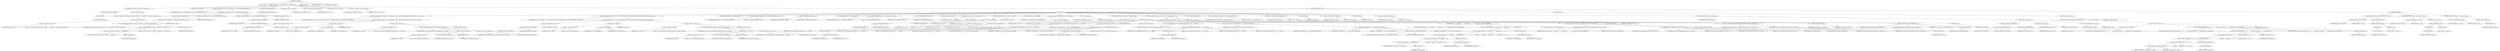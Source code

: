 digraph "processFile" {  
"882" [label = <(METHOD,processFile)<SUB>394</SUB>> ]
"67" [label = <(PARAM,this)<SUB>394</SUB>> ]
"883" [label = <(PARAM,File src)<SUB>394</SUB>> ]
"884" [label = <(BLOCK,&lt;empty&gt;,&lt;empty&gt;)<SUB>394</SUB>> ]
"885" [label = <(CONTROL_STRUCTURE,if (!src.exists()),if (!src.exists()))<SUB>395</SUB>> ]
"886" [label = <(&lt;operator&gt;.logicalNot,!src.exists())<SUB>395</SUB>> ]
"887" [label = <(exists,src.exists())<SUB>395</SUB>> ]
"888" [label = <(IDENTIFIER,src,src.exists())<SUB>395</SUB>> ]
"889" [label = <(BLOCK,&lt;empty&gt;,&lt;empty&gt;)<SUB>395</SUB>> ]
"890" [label = <(&lt;operator&gt;.throw,throw new BuildException(&quot;Replace: source file &quot; + src.getPath() + &quot; doesn't exist&quot;, getLocation());)<SUB>396</SUB>> ]
"891" [label = <(BLOCK,&lt;empty&gt;,&lt;empty&gt;)<SUB>396</SUB>> ]
"892" [label = <(&lt;operator&gt;.assignment,&lt;empty&gt;)> ]
"893" [label = <(IDENTIFIER,$obj18,&lt;empty&gt;)> ]
"894" [label = <(&lt;operator&gt;.alloc,new BuildException(&quot;Replace: source file &quot; + src.getPath() + &quot; doesn't exist&quot;, getLocation()))<SUB>396</SUB>> ]
"895" [label = <(&lt;init&gt;,new BuildException(&quot;Replace: source file &quot; + src.getPath() + &quot; doesn't exist&quot;, getLocation()))<SUB>396</SUB>> ]
"896" [label = <(IDENTIFIER,$obj18,new BuildException(&quot;Replace: source file &quot; + src.getPath() + &quot; doesn't exist&quot;, getLocation()))> ]
"897" [label = <(&lt;operator&gt;.addition,&quot;Replace: source file &quot; + src.getPath() + &quot; doesn't exist&quot;)<SUB>396</SUB>> ]
"898" [label = <(&lt;operator&gt;.addition,&quot;Replace: source file &quot; + src.getPath())<SUB>396</SUB>> ]
"899" [label = <(LITERAL,&quot;Replace: source file &quot;,&quot;Replace: source file &quot; + src.getPath())<SUB>396</SUB>> ]
"900" [label = <(getPath,src.getPath())<SUB>396</SUB>> ]
"901" [label = <(IDENTIFIER,src,src.getPath())<SUB>396</SUB>> ]
"902" [label = <(LITERAL,&quot; doesn't exist&quot;,&quot;Replace: source file &quot; + src.getPath() + &quot; doesn't exist&quot;)<SUB>397</SUB>> ]
"903" [label = <(getLocation,getLocation())<SUB>397</SUB>> ]
"66" [label = <(IDENTIFIER,this,getLocation())<SUB>397</SUB>> ]
"904" [label = <(IDENTIFIER,$obj18,&lt;empty&gt;)> ]
"905" [label = <(LOCAL,File temp: java.io.File)> ]
"906" [label = <(&lt;operator&gt;.assignment,File temp = createTempFile(&quot;rep&quot;, &quot;.tmp&quot;, fileUtils.getParentFile(src)))<SUB>400</SUB>> ]
"907" [label = <(IDENTIFIER,temp,File temp = createTempFile(&quot;rep&quot;, &quot;.tmp&quot;, fileUtils.getParentFile(src)))<SUB>400</SUB>> ]
"908" [label = <(createTempFile,createTempFile(&quot;rep&quot;, &quot;.tmp&quot;, fileUtils.getParentFile(src)))<SUB>400</SUB>> ]
"909" [label = <(&lt;operator&gt;.fieldAccess,this.fileUtils)<SUB>400</SUB>> ]
"910" [label = <(IDENTIFIER,this,createTempFile(&quot;rep&quot;, &quot;.tmp&quot;, fileUtils.getParentFile(src)))<SUB>400</SUB>> ]
"911" [label = <(FIELD_IDENTIFIER,fileUtils,fileUtils)<SUB>400</SUB>> ]
"912" [label = <(LITERAL,&quot;rep&quot;,createTempFile(&quot;rep&quot;, &quot;.tmp&quot;, fileUtils.getParentFile(src)))<SUB>400</SUB>> ]
"913" [label = <(LITERAL,&quot;.tmp&quot;,createTempFile(&quot;rep&quot;, &quot;.tmp&quot;, fileUtils.getParentFile(src)))<SUB>400</SUB>> ]
"914" [label = <(getParentFile,getParentFile(src))<SUB>401</SUB>> ]
"915" [label = <(&lt;operator&gt;.fieldAccess,this.fileUtils)<SUB>401</SUB>> ]
"916" [label = <(IDENTIFIER,this,getParentFile(src))<SUB>401</SUB>> ]
"917" [label = <(FIELD_IDENTIFIER,fileUtils,fileUtils)<SUB>401</SUB>> ]
"918" [label = <(IDENTIFIER,src,getParentFile(src))<SUB>401</SUB>> ]
"919" [label = <(deleteOnExit,temp.deleteOnExit())<SUB>402</SUB>> ]
"920" [label = <(IDENTIFIER,temp,temp.deleteOnExit())<SUB>402</SUB>> ]
"921" [label = <(LOCAL,Reader reader: java.io.Reader)> ]
"922" [label = <(&lt;operator&gt;.assignment,Reader reader = null)<SUB>404</SUB>> ]
"923" [label = <(IDENTIFIER,reader,Reader reader = null)<SUB>404</SUB>> ]
"924" [label = <(LITERAL,null,Reader reader = null)<SUB>404</SUB>> ]
"925" [label = <(LOCAL,Writer writer: java.io.Writer)> ]
"926" [label = <(&lt;operator&gt;.assignment,Writer writer = null)<SUB>405</SUB>> ]
"927" [label = <(IDENTIFIER,writer,Writer writer = null)<SUB>405</SUB>> ]
"928" [label = <(LITERAL,null,Writer writer = null)<SUB>405</SUB>> ]
"929" [label = <(CONTROL_STRUCTURE,try,try)<SUB>406</SUB>> ]
"930" [label = <(BLOCK,try,try)<SUB>406</SUB>> ]
"931" [label = <(&lt;operator&gt;.assignment,reader = encoding == null ? new FileReader(src) : new InputStreamReader(new FileInputStream(src), encoding))<SUB>407</SUB>> ]
"932" [label = <(IDENTIFIER,reader,reader = encoding == null ? new FileReader(src) : new InputStreamReader(new FileInputStream(src), encoding))<SUB>407</SUB>> ]
"933" [label = <(&lt;operator&gt;.conditional,encoding == null ? new FileReader(src) : new InputStreamReader(new FileInputStream(src), encoding))<SUB>407</SUB>> ]
"934" [label = <(&lt;operator&gt;.equals,encoding == null)<SUB>407</SUB>> ]
"935" [label = <(&lt;operator&gt;.fieldAccess,this.encoding)<SUB>407</SUB>> ]
"936" [label = <(IDENTIFIER,this,encoding == null)<SUB>407</SUB>> ]
"937" [label = <(FIELD_IDENTIFIER,encoding,encoding)<SUB>407</SUB>> ]
"938" [label = <(LITERAL,null,encoding == null)<SUB>407</SUB>> ]
"939" [label = <(BLOCK,&lt;empty&gt;,&lt;empty&gt;)<SUB>407</SUB>> ]
"940" [label = <(&lt;operator&gt;.assignment,&lt;empty&gt;)> ]
"941" [label = <(IDENTIFIER,$obj19,&lt;empty&gt;)> ]
"942" [label = <(&lt;operator&gt;.alloc,new FileReader(src))<SUB>407</SUB>> ]
"943" [label = <(&lt;init&gt;,new FileReader(src))<SUB>407</SUB>> ]
"944" [label = <(IDENTIFIER,$obj19,new FileReader(src))> ]
"945" [label = <(IDENTIFIER,src,new FileReader(src))<SUB>407</SUB>> ]
"946" [label = <(IDENTIFIER,$obj19,&lt;empty&gt;)> ]
"947" [label = <(BLOCK,&lt;empty&gt;,&lt;empty&gt;)<SUB>408</SUB>> ]
"948" [label = <(&lt;operator&gt;.assignment,&lt;empty&gt;)> ]
"949" [label = <(IDENTIFIER,$obj21,&lt;empty&gt;)> ]
"950" [label = <(&lt;operator&gt;.alloc,new InputStreamReader(new FileInputStream(src), encoding))<SUB>408</SUB>> ]
"951" [label = <(&lt;init&gt;,new InputStreamReader(new FileInputStream(src), encoding))<SUB>408</SUB>> ]
"952" [label = <(IDENTIFIER,$obj21,new InputStreamReader(new FileInputStream(src), encoding))> ]
"953" [label = <(BLOCK,&lt;empty&gt;,&lt;empty&gt;)<SUB>408</SUB>> ]
"954" [label = <(&lt;operator&gt;.assignment,&lt;empty&gt;)> ]
"955" [label = <(IDENTIFIER,$obj20,&lt;empty&gt;)> ]
"956" [label = <(&lt;operator&gt;.alloc,new FileInputStream(src))<SUB>408</SUB>> ]
"957" [label = <(&lt;init&gt;,new FileInputStream(src))<SUB>408</SUB>> ]
"958" [label = <(IDENTIFIER,$obj20,new FileInputStream(src))> ]
"959" [label = <(IDENTIFIER,src,new FileInputStream(src))<SUB>408</SUB>> ]
"960" [label = <(IDENTIFIER,$obj20,&lt;empty&gt;)> ]
"961" [label = <(&lt;operator&gt;.fieldAccess,this.encoding)<SUB>408</SUB>> ]
"962" [label = <(IDENTIFIER,this,new InputStreamReader(new FileInputStream(src), encoding))<SUB>408</SUB>> ]
"963" [label = <(FIELD_IDENTIFIER,encoding,encoding)<SUB>408</SUB>> ]
"964" [label = <(IDENTIFIER,$obj21,&lt;empty&gt;)> ]
"965" [label = <(&lt;operator&gt;.assignment,writer = encoding == null ? new FileWriter(temp) : new OutputStreamWriter(new FileOutputStream(temp), encoding))<SUB>409</SUB>> ]
"966" [label = <(IDENTIFIER,writer,writer = encoding == null ? new FileWriter(temp) : new OutputStreamWriter(new FileOutputStream(temp), encoding))<SUB>409</SUB>> ]
"967" [label = <(&lt;operator&gt;.conditional,encoding == null ? new FileWriter(temp) : new OutputStreamWriter(new FileOutputStream(temp), encoding))<SUB>409</SUB>> ]
"968" [label = <(&lt;operator&gt;.equals,encoding == null)<SUB>409</SUB>> ]
"969" [label = <(&lt;operator&gt;.fieldAccess,this.encoding)<SUB>409</SUB>> ]
"970" [label = <(IDENTIFIER,this,encoding == null)<SUB>409</SUB>> ]
"971" [label = <(FIELD_IDENTIFIER,encoding,encoding)<SUB>409</SUB>> ]
"972" [label = <(LITERAL,null,encoding == null)<SUB>409</SUB>> ]
"973" [label = <(BLOCK,&lt;empty&gt;,&lt;empty&gt;)<SUB>409</SUB>> ]
"974" [label = <(&lt;operator&gt;.assignment,&lt;empty&gt;)> ]
"975" [label = <(IDENTIFIER,$obj22,&lt;empty&gt;)> ]
"976" [label = <(&lt;operator&gt;.alloc,new FileWriter(temp))<SUB>409</SUB>> ]
"977" [label = <(&lt;init&gt;,new FileWriter(temp))<SUB>409</SUB>> ]
"978" [label = <(IDENTIFIER,$obj22,new FileWriter(temp))> ]
"979" [label = <(IDENTIFIER,temp,new FileWriter(temp))<SUB>409</SUB>> ]
"980" [label = <(IDENTIFIER,$obj22,&lt;empty&gt;)> ]
"981" [label = <(BLOCK,&lt;empty&gt;,&lt;empty&gt;)<SUB>410</SUB>> ]
"982" [label = <(&lt;operator&gt;.assignment,&lt;empty&gt;)> ]
"983" [label = <(IDENTIFIER,$obj24,&lt;empty&gt;)> ]
"984" [label = <(&lt;operator&gt;.alloc,new OutputStreamWriter(new FileOutputStream(temp), encoding))<SUB>410</SUB>> ]
"985" [label = <(&lt;init&gt;,new OutputStreamWriter(new FileOutputStream(temp), encoding))<SUB>410</SUB>> ]
"986" [label = <(IDENTIFIER,$obj24,new OutputStreamWriter(new FileOutputStream(temp), encoding))> ]
"987" [label = <(BLOCK,&lt;empty&gt;,&lt;empty&gt;)<SUB>410</SUB>> ]
"988" [label = <(&lt;operator&gt;.assignment,&lt;empty&gt;)> ]
"989" [label = <(IDENTIFIER,$obj23,&lt;empty&gt;)> ]
"990" [label = <(&lt;operator&gt;.alloc,new FileOutputStream(temp))<SUB>410</SUB>> ]
"991" [label = <(&lt;init&gt;,new FileOutputStream(temp))<SUB>410</SUB>> ]
"992" [label = <(IDENTIFIER,$obj23,new FileOutputStream(temp))> ]
"993" [label = <(IDENTIFIER,temp,new FileOutputStream(temp))<SUB>410</SUB>> ]
"994" [label = <(IDENTIFIER,$obj23,&lt;empty&gt;)> ]
"995" [label = <(&lt;operator&gt;.fieldAccess,this.encoding)<SUB>410</SUB>> ]
"996" [label = <(IDENTIFIER,this,new OutputStreamWriter(new FileOutputStream(temp), encoding))<SUB>410</SUB>> ]
"997" [label = <(FIELD_IDENTIFIER,encoding,encoding)<SUB>410</SUB>> ]
"998" [label = <(IDENTIFIER,$obj24,&lt;empty&gt;)> ]
"69" [label = <(LOCAL,BufferedReader br: java.io.BufferedReader)> ]
"999" [label = <(&lt;operator&gt;.assignment,BufferedReader br = new BufferedReader(reader))<SUB>412</SUB>> ]
"1000" [label = <(IDENTIFIER,br,BufferedReader br = new BufferedReader(reader))<SUB>412</SUB>> ]
"1001" [label = <(&lt;operator&gt;.alloc,new BufferedReader(reader))<SUB>412</SUB>> ]
"1002" [label = <(&lt;init&gt;,new BufferedReader(reader))<SUB>412</SUB>> ]
"68" [label = <(IDENTIFIER,br,new BufferedReader(reader))<SUB>412</SUB>> ]
"1003" [label = <(IDENTIFIER,reader,new BufferedReader(reader))<SUB>412</SUB>> ]
"71" [label = <(LOCAL,BufferedWriter bw: java.io.BufferedWriter)> ]
"1004" [label = <(&lt;operator&gt;.assignment,BufferedWriter bw = new BufferedWriter(writer))<SUB>413</SUB>> ]
"1005" [label = <(IDENTIFIER,bw,BufferedWriter bw = new BufferedWriter(writer))<SUB>413</SUB>> ]
"1006" [label = <(&lt;operator&gt;.alloc,new BufferedWriter(writer))<SUB>413</SUB>> ]
"1007" [label = <(&lt;init&gt;,new BufferedWriter(writer))<SUB>413</SUB>> ]
"70" [label = <(IDENTIFIER,bw,new BufferedWriter(writer))<SUB>413</SUB>> ]
"1008" [label = <(IDENTIFIER,writer,new BufferedWriter(writer))<SUB>413</SUB>> ]
"1009" [label = <(LOCAL,String buf: java.lang.String)> ]
"1010" [label = <(&lt;operator&gt;.assignment,String buf = readFully(br))<SUB>415</SUB>> ]
"1011" [label = <(IDENTIFIER,buf,String buf = readFully(br))<SUB>415</SUB>> ]
"1012" [label = <(readFully,readFully(br))<SUB>415</SUB>> ]
"1013" [label = <(&lt;operator&gt;.fieldAccess,this.fileUtils)<SUB>415</SUB>> ]
"1014" [label = <(IDENTIFIER,this,readFully(br))<SUB>415</SUB>> ]
"1015" [label = <(FIELD_IDENTIFIER,fileUtils,fileUtils)<SUB>415</SUB>> ]
"1016" [label = <(IDENTIFIER,br,readFully(br))<SUB>415</SUB>> ]
"1017" [label = <(CONTROL_STRUCTURE,if (buf == null),if (buf == null))<SUB>416</SUB>> ]
"1018" [label = <(&lt;operator&gt;.equals,buf == null)<SUB>416</SUB>> ]
"1019" [label = <(IDENTIFIER,buf,buf == null)<SUB>416</SUB>> ]
"1020" [label = <(LITERAL,null,buf == null)<SUB>416</SUB>> ]
"1021" [label = <(BLOCK,&lt;empty&gt;,&lt;empty&gt;)<SUB>416</SUB>> ]
"1022" [label = <(&lt;operator&gt;.assignment,buf = &quot;&quot;)<SUB>417</SUB>> ]
"1023" [label = <(IDENTIFIER,buf,buf = &quot;&quot;)<SUB>417</SUB>> ]
"1024" [label = <(LITERAL,&quot;&quot;,buf = &quot;&quot;)<SUB>417</SUB>> ]
"73" [label = <(LOCAL,String newString: java.lang.String)> ]
"1025" [label = <(&lt;operator&gt;.assignment,String newString = new String(buf))<SUB>421</SUB>> ]
"1026" [label = <(IDENTIFIER,newString,String newString = new String(buf))<SUB>421</SUB>> ]
"1027" [label = <(&lt;operator&gt;.alloc,new String(buf))<SUB>421</SUB>> ]
"1028" [label = <(&lt;init&gt;,new String(buf))<SUB>421</SUB>> ]
"72" [label = <(IDENTIFIER,newString,new String(buf))<SUB>421</SUB>> ]
"1029" [label = <(IDENTIFIER,buf,new String(buf))<SUB>421</SUB>> ]
"1030" [label = <(CONTROL_STRUCTURE,if (token != null),if (token != null))<SUB>423</SUB>> ]
"1031" [label = <(&lt;operator&gt;.notEquals,token != null)<SUB>423</SUB>> ]
"1032" [label = <(&lt;operator&gt;.fieldAccess,this.token)<SUB>423</SUB>> ]
"1033" [label = <(IDENTIFIER,this,token != null)<SUB>423</SUB>> ]
"1034" [label = <(FIELD_IDENTIFIER,token,token)<SUB>423</SUB>> ]
"1035" [label = <(LITERAL,null,token != null)<SUB>423</SUB>> ]
"1036" [label = <(BLOCK,&lt;empty&gt;,&lt;empty&gt;)<SUB>423</SUB>> ]
"1037" [label = <(LOCAL,String val: java.lang.String)> ]
"1038" [label = <(&lt;operator&gt;.assignment,String val = this.stringReplace(value.getText(), &quot;\r\n&quot;, &quot;\n&quot;, false))<SUB>427</SUB>> ]
"1039" [label = <(IDENTIFIER,val,String val = this.stringReplace(value.getText(), &quot;\r\n&quot;, &quot;\n&quot;, false))<SUB>427</SUB>> ]
"1040" [label = <(stringReplace,this.stringReplace(value.getText(), &quot;\r\n&quot;, &quot;\n&quot;, false))<SUB>427</SUB>> ]
"74" [label = <(IDENTIFIER,this,this.stringReplace(value.getText(), &quot;\r\n&quot;, &quot;\n&quot;, false))<SUB>427</SUB>> ]
"1041" [label = <(getText,value.getText())<SUB>427</SUB>> ]
"1042" [label = <(&lt;operator&gt;.fieldAccess,this.value)<SUB>427</SUB>> ]
"1043" [label = <(IDENTIFIER,this,value.getText())<SUB>427</SUB>> ]
"1044" [label = <(FIELD_IDENTIFIER,value,value)<SUB>427</SUB>> ]
"1045" [label = <(LITERAL,&quot;\r\n&quot;,this.stringReplace(value.getText(), &quot;\r\n&quot;, &quot;\n&quot;, false))<SUB>427</SUB>> ]
"1046" [label = <(LITERAL,&quot;\n&quot;,this.stringReplace(value.getText(), &quot;\r\n&quot;, &quot;\n&quot;, false))<SUB>428</SUB>> ]
"1047" [label = <(LITERAL,false,this.stringReplace(value.getText(), &quot;\r\n&quot;, &quot;\n&quot;, false))<SUB>428</SUB>> ]
"1048" [label = <(&lt;operator&gt;.assignment,val = stringReplace(val, &quot;\n&quot;, StringUtils.LINE_SEP, false))<SUB>429</SUB>> ]
"1049" [label = <(IDENTIFIER,val,val = stringReplace(val, &quot;\n&quot;, StringUtils.LINE_SEP, false))<SUB>429</SUB>> ]
"1050" [label = <(stringReplace,stringReplace(val, &quot;\n&quot;, StringUtils.LINE_SEP, false))<SUB>429</SUB>> ]
"75" [label = <(IDENTIFIER,this,stringReplace(val, &quot;\n&quot;, StringUtils.LINE_SEP, false))<SUB>429</SUB>> ]
"1051" [label = <(IDENTIFIER,val,stringReplace(val, &quot;\n&quot;, StringUtils.LINE_SEP, false))<SUB>429</SUB>> ]
"1052" [label = <(LITERAL,&quot;\n&quot;,stringReplace(val, &quot;\n&quot;, StringUtils.LINE_SEP, false))<SUB>429</SUB>> ]
"1053" [label = <(&lt;operator&gt;.fieldAccess,StringUtils.LINE_SEP)<SUB>430</SUB>> ]
"1054" [label = <(IDENTIFIER,StringUtils,stringReplace(val, &quot;\n&quot;, StringUtils.LINE_SEP, false))<SUB>430</SUB>> ]
"1055" [label = <(FIELD_IDENTIFIER,LINE_SEP,LINE_SEP)<SUB>430</SUB>> ]
"1056" [label = <(LITERAL,false,stringReplace(val, &quot;\n&quot;, StringUtils.LINE_SEP, false))<SUB>430</SUB>> ]
"1057" [label = <(LOCAL,String tok: java.lang.String)> ]
"1058" [label = <(&lt;operator&gt;.assignment,String tok = this.stringReplace(token.getText(), &quot;\r\n&quot;, &quot;\n&quot;, false))<SUB>431</SUB>> ]
"1059" [label = <(IDENTIFIER,tok,String tok = this.stringReplace(token.getText(), &quot;\r\n&quot;, &quot;\n&quot;, false))<SUB>431</SUB>> ]
"1060" [label = <(stringReplace,this.stringReplace(token.getText(), &quot;\r\n&quot;, &quot;\n&quot;, false))<SUB>431</SUB>> ]
"76" [label = <(IDENTIFIER,this,this.stringReplace(token.getText(), &quot;\r\n&quot;, &quot;\n&quot;, false))<SUB>431</SUB>> ]
"1061" [label = <(getText,token.getText())<SUB>431</SUB>> ]
"1062" [label = <(&lt;operator&gt;.fieldAccess,this.token)<SUB>431</SUB>> ]
"1063" [label = <(IDENTIFIER,this,token.getText())<SUB>431</SUB>> ]
"1064" [label = <(FIELD_IDENTIFIER,token,token)<SUB>431</SUB>> ]
"1065" [label = <(LITERAL,&quot;\r\n&quot;,this.stringReplace(token.getText(), &quot;\r\n&quot;, &quot;\n&quot;, false))<SUB>431</SUB>> ]
"1066" [label = <(LITERAL,&quot;\n&quot;,this.stringReplace(token.getText(), &quot;\r\n&quot;, &quot;\n&quot;, false))<SUB>432</SUB>> ]
"1067" [label = <(LITERAL,false,this.stringReplace(token.getText(), &quot;\r\n&quot;, &quot;\n&quot;, false))<SUB>432</SUB>> ]
"1068" [label = <(&lt;operator&gt;.assignment,tok = stringReplace(tok, &quot;\n&quot;, StringUtils.LINE_SEP, false))<SUB>433</SUB>> ]
"1069" [label = <(IDENTIFIER,tok,tok = stringReplace(tok, &quot;\n&quot;, StringUtils.LINE_SEP, false))<SUB>433</SUB>> ]
"1070" [label = <(stringReplace,stringReplace(tok, &quot;\n&quot;, StringUtils.LINE_SEP, false))<SUB>433</SUB>> ]
"77" [label = <(IDENTIFIER,this,stringReplace(tok, &quot;\n&quot;, StringUtils.LINE_SEP, false))<SUB>433</SUB>> ]
"1071" [label = <(IDENTIFIER,tok,stringReplace(tok, &quot;\n&quot;, StringUtils.LINE_SEP, false))<SUB>433</SUB>> ]
"1072" [label = <(LITERAL,&quot;\n&quot;,stringReplace(tok, &quot;\n&quot;, StringUtils.LINE_SEP, false))<SUB>433</SUB>> ]
"1073" [label = <(&lt;operator&gt;.fieldAccess,StringUtils.LINE_SEP)<SUB>434</SUB>> ]
"1074" [label = <(IDENTIFIER,StringUtils,stringReplace(tok, &quot;\n&quot;, StringUtils.LINE_SEP, false))<SUB>434</SUB>> ]
"1075" [label = <(FIELD_IDENTIFIER,LINE_SEP,LINE_SEP)<SUB>434</SUB>> ]
"1076" [label = <(LITERAL,false,stringReplace(tok, &quot;\n&quot;, StringUtils.LINE_SEP, false))<SUB>434</SUB>> ]
"1077" [label = <(log,log(&quot;Replacing in &quot; + src.getPath() + &quot;: &quot; + token.getText() + &quot; --&gt; &quot; + value.getText(), Project.MSG_VERBOSE))<SUB>437</SUB>> ]
"78" [label = <(IDENTIFIER,this,log(&quot;Replacing in &quot; + src.getPath() + &quot;: &quot; + token.getText() + &quot; --&gt; &quot; + value.getText(), Project.MSG_VERBOSE))<SUB>437</SUB>> ]
"1078" [label = <(&lt;operator&gt;.addition,&quot;Replacing in &quot; + src.getPath() + &quot;: &quot; + token.getText() + &quot; --&gt; &quot; + value.getText())<SUB>437</SUB>> ]
"1079" [label = <(&lt;operator&gt;.addition,&quot;Replacing in &quot; + src.getPath() + &quot;: &quot; + token.getText() + &quot; --&gt; &quot;)<SUB>437</SUB>> ]
"1080" [label = <(&lt;operator&gt;.addition,&quot;Replacing in &quot; + src.getPath() + &quot;: &quot; + token.getText())<SUB>437</SUB>> ]
"1081" [label = <(&lt;operator&gt;.addition,&quot;Replacing in &quot; + src.getPath() + &quot;: &quot;)<SUB>437</SUB>> ]
"1082" [label = <(&lt;operator&gt;.addition,&quot;Replacing in &quot; + src.getPath())<SUB>437</SUB>> ]
"1083" [label = <(LITERAL,&quot;Replacing in &quot;,&quot;Replacing in &quot; + src.getPath())<SUB>437</SUB>> ]
"1084" [label = <(getPath,src.getPath())<SUB>437</SUB>> ]
"1085" [label = <(IDENTIFIER,src,src.getPath())<SUB>437</SUB>> ]
"1086" [label = <(LITERAL,&quot;: &quot;,&quot;Replacing in &quot; + src.getPath() + &quot;: &quot;)<SUB>437</SUB>> ]
"1087" [label = <(getText,token.getText())<SUB>437</SUB>> ]
"1088" [label = <(&lt;operator&gt;.fieldAccess,this.token)<SUB>437</SUB>> ]
"1089" [label = <(IDENTIFIER,this,token.getText())<SUB>437</SUB>> ]
"1090" [label = <(FIELD_IDENTIFIER,token,token)<SUB>437</SUB>> ]
"1091" [label = <(LITERAL,&quot; --&gt; &quot;,&quot;Replacing in &quot; + src.getPath() + &quot;: &quot; + token.getText() + &quot; --&gt; &quot;)<SUB>438</SUB>> ]
"1092" [label = <(getText,value.getText())<SUB>438</SUB>> ]
"1093" [label = <(&lt;operator&gt;.fieldAccess,this.value)<SUB>438</SUB>> ]
"1094" [label = <(IDENTIFIER,this,value.getText())<SUB>438</SUB>> ]
"1095" [label = <(FIELD_IDENTIFIER,value,value)<SUB>438</SUB>> ]
"1096" [label = <(&lt;operator&gt;.fieldAccess,Project.MSG_VERBOSE)<SUB>438</SUB>> ]
"1097" [label = <(IDENTIFIER,Project,log(&quot;Replacing in &quot; + src.getPath() + &quot;: &quot; + token.getText() + &quot; --&gt; &quot; + value.getText(), Project.MSG_VERBOSE))<SUB>438</SUB>> ]
"1098" [label = <(FIELD_IDENTIFIER,MSG_VERBOSE,MSG_VERBOSE)<SUB>438</SUB>> ]
"1099" [label = <(&lt;operator&gt;.assignment,newString = this.stringReplace(newString, tok, val, true))<SUB>439</SUB>> ]
"1100" [label = <(IDENTIFIER,newString,newString = this.stringReplace(newString, tok, val, true))<SUB>439</SUB>> ]
"1101" [label = <(stringReplace,this.stringReplace(newString, tok, val, true))<SUB>439</SUB>> ]
"79" [label = <(IDENTIFIER,this,this.stringReplace(newString, tok, val, true))<SUB>439</SUB>> ]
"1102" [label = <(IDENTIFIER,newString,this.stringReplace(newString, tok, val, true))<SUB>439</SUB>> ]
"1103" [label = <(IDENTIFIER,tok,this.stringReplace(newString, tok, val, true))<SUB>439</SUB>> ]
"1104" [label = <(IDENTIFIER,val,this.stringReplace(newString, tok, val, true))<SUB>439</SUB>> ]
"1105" [label = <(LITERAL,true,this.stringReplace(newString, tok, val, true))<SUB>439</SUB>> ]
"1106" [label = <(CONTROL_STRUCTURE,if (replacefilters.size() &gt; 0),if (replacefilters.size() &gt; 0))<SUB>442</SUB>> ]
"1107" [label = <(&lt;operator&gt;.greaterThan,replacefilters.size() &gt; 0)<SUB>442</SUB>> ]
"1108" [label = <(size,replacefilters.size())<SUB>442</SUB>> ]
"1109" [label = <(&lt;operator&gt;.fieldAccess,this.replacefilters)<SUB>442</SUB>> ]
"1110" [label = <(IDENTIFIER,this,replacefilters.size())<SUB>442</SUB>> ]
"1111" [label = <(FIELD_IDENTIFIER,replacefilters,replacefilters)<SUB>442</SUB>> ]
"1112" [label = <(LITERAL,0,replacefilters.size() &gt; 0)<SUB>442</SUB>> ]
"1113" [label = <(BLOCK,&lt;empty&gt;,&lt;empty&gt;)<SUB>442</SUB>> ]
"1114" [label = <(&lt;operator&gt;.assignment,newString = this.processReplacefilters(newString, src.getPath()))<SUB>443</SUB>> ]
"1115" [label = <(IDENTIFIER,newString,newString = this.processReplacefilters(newString, src.getPath()))<SUB>443</SUB>> ]
"1116" [label = <(processReplacefilters,this.processReplacefilters(newString, src.getPath()))<SUB>443</SUB>> ]
"80" [label = <(IDENTIFIER,this,this.processReplacefilters(newString, src.getPath()))<SUB>443</SUB>> ]
"1117" [label = <(IDENTIFIER,newString,this.processReplacefilters(newString, src.getPath()))<SUB>443</SUB>> ]
"1118" [label = <(getPath,src.getPath())<SUB>443</SUB>> ]
"1119" [label = <(IDENTIFIER,src,src.getPath())<SUB>443</SUB>> ]
"1120" [label = <(LOCAL,boolean changes: boolean)> ]
"1121" [label = <(&lt;operator&gt;.assignment,boolean changes = !newString.equals(buf))<SUB>446</SUB>> ]
"1122" [label = <(IDENTIFIER,changes,boolean changes = !newString.equals(buf))<SUB>446</SUB>> ]
"1123" [label = <(&lt;operator&gt;.logicalNot,!newString.equals(buf))<SUB>446</SUB>> ]
"1124" [label = <(equals,newString.equals(buf))<SUB>446</SUB>> ]
"1125" [label = <(IDENTIFIER,newString,newString.equals(buf))<SUB>446</SUB>> ]
"1126" [label = <(IDENTIFIER,buf,newString.equals(buf))<SUB>446</SUB>> ]
"1127" [label = <(CONTROL_STRUCTURE,if (changes),if (changes))<SUB>447</SUB>> ]
"1128" [label = <(IDENTIFIER,changes,if (changes))<SUB>447</SUB>> ]
"1129" [label = <(BLOCK,&lt;empty&gt;,&lt;empty&gt;)<SUB>447</SUB>> ]
"1130" [label = <(write,bw.write(newString, 0, newString.length()))<SUB>448</SUB>> ]
"1131" [label = <(IDENTIFIER,bw,bw.write(newString, 0, newString.length()))<SUB>448</SUB>> ]
"1132" [label = <(IDENTIFIER,newString,bw.write(newString, 0, newString.length()))<SUB>448</SUB>> ]
"1133" [label = <(LITERAL,0,bw.write(newString, 0, newString.length()))<SUB>448</SUB>> ]
"1134" [label = <(length,newString.length())<SUB>448</SUB>> ]
"1135" [label = <(IDENTIFIER,newString,newString.length())<SUB>448</SUB>> ]
"1136" [label = <(flush,bw.flush())<SUB>449</SUB>> ]
"1137" [label = <(IDENTIFIER,bw,bw.flush())<SUB>449</SUB>> ]
"1138" [label = <(close,bw.close())<SUB>453</SUB>> ]
"1139" [label = <(IDENTIFIER,bw,bw.close())<SUB>453</SUB>> ]
"1140" [label = <(&lt;operator&gt;.assignment,writer = null)<SUB>454</SUB>> ]
"1141" [label = <(IDENTIFIER,writer,writer = null)<SUB>454</SUB>> ]
"1142" [label = <(LITERAL,null,writer = null)<SUB>454</SUB>> ]
"1143" [label = <(close,br.close())<SUB>455</SUB>> ]
"1144" [label = <(IDENTIFIER,br,br.close())<SUB>455</SUB>> ]
"1145" [label = <(&lt;operator&gt;.assignment,reader = null)<SUB>456</SUB>> ]
"1146" [label = <(IDENTIFIER,reader,reader = null)<SUB>456</SUB>> ]
"1147" [label = <(LITERAL,null,reader = null)<SUB>456</SUB>> ]
"1148" [label = <(CONTROL_STRUCTURE,if (changes),if (changes))<SUB>460</SUB>> ]
"1149" [label = <(IDENTIFIER,changes,if (changes))<SUB>460</SUB>> ]
"1150" [label = <(BLOCK,&lt;empty&gt;,&lt;empty&gt;)<SUB>460</SUB>> ]
"1151" [label = <(&lt;operator&gt;.preIncrement,++fileCount)<SUB>461</SUB>> ]
"1152" [label = <(&lt;operator&gt;.fieldAccess,this.fileCount)<SUB>461</SUB>> ]
"1153" [label = <(IDENTIFIER,this,++fileCount)<SUB>461</SUB>> ]
"1154" [label = <(FIELD_IDENTIFIER,fileCount,fileCount)<SUB>461</SUB>> ]
"1155" [label = <(rename,rename(temp, src))<SUB>462</SUB>> ]
"1156" [label = <(&lt;operator&gt;.fieldAccess,this.fileUtils)<SUB>462</SUB>> ]
"1157" [label = <(IDENTIFIER,this,rename(temp, src))<SUB>462</SUB>> ]
"1158" [label = <(FIELD_IDENTIFIER,fileUtils,fileUtils)<SUB>462</SUB>> ]
"1159" [label = <(IDENTIFIER,temp,rename(temp, src))<SUB>462</SUB>> ]
"1160" [label = <(IDENTIFIER,src,rename(temp, src))<SUB>462</SUB>> ]
"1161" [label = <(&lt;operator&gt;.assignment,temp = null)<SUB>463</SUB>> ]
"1162" [label = <(IDENTIFIER,temp,temp = null)<SUB>463</SUB>> ]
"1163" [label = <(LITERAL,null,temp = null)<SUB>463</SUB>> ]
"1164" [label = <(BLOCK,catch,catch)> ]
"1165" [label = <(BLOCK,&lt;empty&gt;,&lt;empty&gt;)<SUB>465</SUB>> ]
"1166" [label = <(&lt;operator&gt;.throw,throw new BuildException(&quot;IOException in &quot; + src + &quot; - &quot; + ioe.getClass().getName() + &quot;:&quot; + ioe.getMessage(), ioe, getLocation());)<SUB>466</SUB>> ]
"1167" [label = <(BLOCK,&lt;empty&gt;,&lt;empty&gt;)<SUB>466</SUB>> ]
"1168" [label = <(&lt;operator&gt;.assignment,&lt;empty&gt;)> ]
"1169" [label = <(IDENTIFIER,$obj28,&lt;empty&gt;)> ]
"1170" [label = <(&lt;operator&gt;.alloc,new BuildException(&quot;IOException in &quot; + src + &quot; - &quot; + ioe.getClass().getName() + &quot;:&quot; + ioe.getMessage(), ioe, getLocation()))<SUB>466</SUB>> ]
"1171" [label = <(&lt;init&gt;,new BuildException(&quot;IOException in &quot; + src + &quot; - &quot; + ioe.getClass().getName() + &quot;:&quot; + ioe.getMessage(), ioe, getLocation()))<SUB>466</SUB>> ]
"1172" [label = <(IDENTIFIER,$obj28,new BuildException(&quot;IOException in &quot; + src + &quot; - &quot; + ioe.getClass().getName() + &quot;:&quot; + ioe.getMessage(), ioe, getLocation()))> ]
"1173" [label = <(&lt;operator&gt;.addition,&quot;IOException in &quot; + src + &quot; - &quot; + ioe.getClass().getName() + &quot;:&quot; + ioe.getMessage())<SUB>466</SUB>> ]
"1174" [label = <(&lt;operator&gt;.addition,&quot;IOException in &quot; + src + &quot; - &quot; + ioe.getClass().getName() + &quot;:&quot;)<SUB>466</SUB>> ]
"1175" [label = <(&lt;operator&gt;.addition,&quot;IOException in &quot; + src + &quot; - &quot; + ioe.getClass().getName())<SUB>466</SUB>> ]
"1176" [label = <(&lt;operator&gt;.addition,&quot;IOException in &quot; + src + &quot; - &quot;)<SUB>466</SUB>> ]
"1177" [label = <(&lt;operator&gt;.addition,&quot;IOException in &quot; + src)<SUB>466</SUB>> ]
"1178" [label = <(LITERAL,&quot;IOException in &quot;,&quot;IOException in &quot; + src)<SUB>466</SUB>> ]
"1179" [label = <(IDENTIFIER,src,&quot;IOException in &quot; + src)<SUB>466</SUB>> ]
"1180" [label = <(LITERAL,&quot; - &quot;,&quot;IOException in &quot; + src + &quot; - &quot;)<SUB>466</SUB>> ]
"1181" [label = <(getName,ioe.getClass().getName())<SUB>467</SUB>> ]
"1182" [label = <(getClass,ioe.getClass())<SUB>467</SUB>> ]
"1183" [label = <(IDENTIFIER,ioe,ioe.getClass())<SUB>467</SUB>> ]
"1184" [label = <(LITERAL,&quot;:&quot;,&quot;IOException in &quot; + src + &quot; - &quot; + ioe.getClass().getName() + &quot;:&quot;)<SUB>467</SUB>> ]
"1185" [label = <(getMessage,ioe.getMessage())<SUB>468</SUB>> ]
"1186" [label = <(IDENTIFIER,ioe,ioe.getMessage())<SUB>468</SUB>> ]
"1187" [label = <(IDENTIFIER,ioe,new BuildException(&quot;IOException in &quot; + src + &quot; - &quot; + ioe.getClass().getName() + &quot;:&quot; + ioe.getMessage(), ioe, getLocation()))<SUB>468</SUB>> ]
"1188" [label = <(getLocation,getLocation())<SUB>468</SUB>> ]
"81" [label = <(IDENTIFIER,this,getLocation())<SUB>468</SUB>> ]
"1189" [label = <(IDENTIFIER,$obj28,&lt;empty&gt;)> ]
"1190" [label = <(BLOCK,finally,finally)<SUB>469</SUB>> ]
"1191" [label = <(CONTROL_STRUCTURE,if (reader != null),if (reader != null))<SUB>470</SUB>> ]
"1192" [label = <(&lt;operator&gt;.notEquals,reader != null)<SUB>470</SUB>> ]
"1193" [label = <(IDENTIFIER,reader,reader != null)<SUB>470</SUB>> ]
"1194" [label = <(LITERAL,null,reader != null)<SUB>470</SUB>> ]
"1195" [label = <(BLOCK,&lt;empty&gt;,&lt;empty&gt;)<SUB>470</SUB>> ]
"1196" [label = <(CONTROL_STRUCTURE,try,try)<SUB>471</SUB>> ]
"1197" [label = <(BLOCK,try,try)<SUB>471</SUB>> ]
"1198" [label = <(close,reader.close())<SUB>472</SUB>> ]
"1199" [label = <(IDENTIFIER,reader,reader.close())<SUB>472</SUB>> ]
"1200" [label = <(BLOCK,catch,catch)> ]
"1201" [label = <(BLOCK,&lt;empty&gt;,&lt;empty&gt;)<SUB>473</SUB>> ]
"1202" [label = <(CONTROL_STRUCTURE,if (writer != null),if (writer != null))<SUB>477</SUB>> ]
"1203" [label = <(&lt;operator&gt;.notEquals,writer != null)<SUB>477</SUB>> ]
"1204" [label = <(IDENTIFIER,writer,writer != null)<SUB>477</SUB>> ]
"1205" [label = <(LITERAL,null,writer != null)<SUB>477</SUB>> ]
"1206" [label = <(BLOCK,&lt;empty&gt;,&lt;empty&gt;)<SUB>477</SUB>> ]
"1207" [label = <(CONTROL_STRUCTURE,try,try)<SUB>478</SUB>> ]
"1208" [label = <(BLOCK,try,try)<SUB>478</SUB>> ]
"1209" [label = <(close,writer.close())<SUB>479</SUB>> ]
"1210" [label = <(IDENTIFIER,writer,writer.close())<SUB>479</SUB>> ]
"1211" [label = <(BLOCK,catch,catch)> ]
"1212" [label = <(BLOCK,&lt;empty&gt;,&lt;empty&gt;)<SUB>480</SUB>> ]
"1213" [label = <(CONTROL_STRUCTURE,if (temp != null),if (temp != null))<SUB>484</SUB>> ]
"1214" [label = <(&lt;operator&gt;.notEquals,temp != null)<SUB>484</SUB>> ]
"1215" [label = <(IDENTIFIER,temp,temp != null)<SUB>484</SUB>> ]
"1216" [label = <(LITERAL,null,temp != null)<SUB>484</SUB>> ]
"1217" [label = <(BLOCK,&lt;empty&gt;,&lt;empty&gt;)<SUB>484</SUB>> ]
"1218" [label = <(delete,temp.delete())<SUB>485</SUB>> ]
"1219" [label = <(IDENTIFIER,temp,temp.delete())<SUB>485</SUB>> ]
"1220" [label = <(MODIFIER,PRIVATE)> ]
"1221" [label = <(MODIFIER,VIRTUAL)> ]
"1222" [label = <(METHOD_RETURN,void)<SUB>394</SUB>> ]
  "882" -> "67" 
  "882" -> "883" 
  "882" -> "884" 
  "882" -> "1220" 
  "882" -> "1221" 
  "882" -> "1222" 
  "884" -> "885" 
  "884" -> "905" 
  "884" -> "906" 
  "884" -> "919" 
  "884" -> "921" 
  "884" -> "922" 
  "884" -> "925" 
  "884" -> "926" 
  "884" -> "929" 
  "885" -> "886" 
  "885" -> "889" 
  "886" -> "887" 
  "887" -> "888" 
  "889" -> "890" 
  "890" -> "891" 
  "891" -> "892" 
  "891" -> "895" 
  "891" -> "904" 
  "892" -> "893" 
  "892" -> "894" 
  "895" -> "896" 
  "895" -> "897" 
  "895" -> "903" 
  "897" -> "898" 
  "897" -> "902" 
  "898" -> "899" 
  "898" -> "900" 
  "900" -> "901" 
  "903" -> "66" 
  "906" -> "907" 
  "906" -> "908" 
  "908" -> "909" 
  "908" -> "912" 
  "908" -> "913" 
  "908" -> "914" 
  "909" -> "910" 
  "909" -> "911" 
  "914" -> "915" 
  "914" -> "918" 
  "915" -> "916" 
  "915" -> "917" 
  "919" -> "920" 
  "922" -> "923" 
  "922" -> "924" 
  "926" -> "927" 
  "926" -> "928" 
  "929" -> "930" 
  "929" -> "1164" 
  "929" -> "1190" 
  "930" -> "931" 
  "930" -> "965" 
  "930" -> "69" 
  "930" -> "999" 
  "930" -> "1002" 
  "930" -> "71" 
  "930" -> "1004" 
  "930" -> "1007" 
  "930" -> "1009" 
  "930" -> "1010" 
  "930" -> "1017" 
  "930" -> "73" 
  "930" -> "1025" 
  "930" -> "1028" 
  "930" -> "1030" 
  "930" -> "1106" 
  "930" -> "1120" 
  "930" -> "1121" 
  "930" -> "1127" 
  "930" -> "1138" 
  "930" -> "1140" 
  "930" -> "1143" 
  "930" -> "1145" 
  "930" -> "1148" 
  "931" -> "932" 
  "931" -> "933" 
  "933" -> "934" 
  "933" -> "939" 
  "933" -> "947" 
  "934" -> "935" 
  "934" -> "938" 
  "935" -> "936" 
  "935" -> "937" 
  "939" -> "940" 
  "939" -> "943" 
  "939" -> "946" 
  "940" -> "941" 
  "940" -> "942" 
  "943" -> "944" 
  "943" -> "945" 
  "947" -> "948" 
  "947" -> "951" 
  "947" -> "964" 
  "948" -> "949" 
  "948" -> "950" 
  "951" -> "952" 
  "951" -> "953" 
  "951" -> "961" 
  "953" -> "954" 
  "953" -> "957" 
  "953" -> "960" 
  "954" -> "955" 
  "954" -> "956" 
  "957" -> "958" 
  "957" -> "959" 
  "961" -> "962" 
  "961" -> "963" 
  "965" -> "966" 
  "965" -> "967" 
  "967" -> "968" 
  "967" -> "973" 
  "967" -> "981" 
  "968" -> "969" 
  "968" -> "972" 
  "969" -> "970" 
  "969" -> "971" 
  "973" -> "974" 
  "973" -> "977" 
  "973" -> "980" 
  "974" -> "975" 
  "974" -> "976" 
  "977" -> "978" 
  "977" -> "979" 
  "981" -> "982" 
  "981" -> "985" 
  "981" -> "998" 
  "982" -> "983" 
  "982" -> "984" 
  "985" -> "986" 
  "985" -> "987" 
  "985" -> "995" 
  "987" -> "988" 
  "987" -> "991" 
  "987" -> "994" 
  "988" -> "989" 
  "988" -> "990" 
  "991" -> "992" 
  "991" -> "993" 
  "995" -> "996" 
  "995" -> "997" 
  "999" -> "1000" 
  "999" -> "1001" 
  "1002" -> "68" 
  "1002" -> "1003" 
  "1004" -> "1005" 
  "1004" -> "1006" 
  "1007" -> "70" 
  "1007" -> "1008" 
  "1010" -> "1011" 
  "1010" -> "1012" 
  "1012" -> "1013" 
  "1012" -> "1016" 
  "1013" -> "1014" 
  "1013" -> "1015" 
  "1017" -> "1018" 
  "1017" -> "1021" 
  "1018" -> "1019" 
  "1018" -> "1020" 
  "1021" -> "1022" 
  "1022" -> "1023" 
  "1022" -> "1024" 
  "1025" -> "1026" 
  "1025" -> "1027" 
  "1028" -> "72" 
  "1028" -> "1029" 
  "1030" -> "1031" 
  "1030" -> "1036" 
  "1031" -> "1032" 
  "1031" -> "1035" 
  "1032" -> "1033" 
  "1032" -> "1034" 
  "1036" -> "1037" 
  "1036" -> "1038" 
  "1036" -> "1048" 
  "1036" -> "1057" 
  "1036" -> "1058" 
  "1036" -> "1068" 
  "1036" -> "1077" 
  "1036" -> "1099" 
  "1038" -> "1039" 
  "1038" -> "1040" 
  "1040" -> "74" 
  "1040" -> "1041" 
  "1040" -> "1045" 
  "1040" -> "1046" 
  "1040" -> "1047" 
  "1041" -> "1042" 
  "1042" -> "1043" 
  "1042" -> "1044" 
  "1048" -> "1049" 
  "1048" -> "1050" 
  "1050" -> "75" 
  "1050" -> "1051" 
  "1050" -> "1052" 
  "1050" -> "1053" 
  "1050" -> "1056" 
  "1053" -> "1054" 
  "1053" -> "1055" 
  "1058" -> "1059" 
  "1058" -> "1060" 
  "1060" -> "76" 
  "1060" -> "1061" 
  "1060" -> "1065" 
  "1060" -> "1066" 
  "1060" -> "1067" 
  "1061" -> "1062" 
  "1062" -> "1063" 
  "1062" -> "1064" 
  "1068" -> "1069" 
  "1068" -> "1070" 
  "1070" -> "77" 
  "1070" -> "1071" 
  "1070" -> "1072" 
  "1070" -> "1073" 
  "1070" -> "1076" 
  "1073" -> "1074" 
  "1073" -> "1075" 
  "1077" -> "78" 
  "1077" -> "1078" 
  "1077" -> "1096" 
  "1078" -> "1079" 
  "1078" -> "1092" 
  "1079" -> "1080" 
  "1079" -> "1091" 
  "1080" -> "1081" 
  "1080" -> "1087" 
  "1081" -> "1082" 
  "1081" -> "1086" 
  "1082" -> "1083" 
  "1082" -> "1084" 
  "1084" -> "1085" 
  "1087" -> "1088" 
  "1088" -> "1089" 
  "1088" -> "1090" 
  "1092" -> "1093" 
  "1093" -> "1094" 
  "1093" -> "1095" 
  "1096" -> "1097" 
  "1096" -> "1098" 
  "1099" -> "1100" 
  "1099" -> "1101" 
  "1101" -> "79" 
  "1101" -> "1102" 
  "1101" -> "1103" 
  "1101" -> "1104" 
  "1101" -> "1105" 
  "1106" -> "1107" 
  "1106" -> "1113" 
  "1107" -> "1108" 
  "1107" -> "1112" 
  "1108" -> "1109" 
  "1109" -> "1110" 
  "1109" -> "1111" 
  "1113" -> "1114" 
  "1114" -> "1115" 
  "1114" -> "1116" 
  "1116" -> "80" 
  "1116" -> "1117" 
  "1116" -> "1118" 
  "1118" -> "1119" 
  "1121" -> "1122" 
  "1121" -> "1123" 
  "1123" -> "1124" 
  "1124" -> "1125" 
  "1124" -> "1126" 
  "1127" -> "1128" 
  "1127" -> "1129" 
  "1129" -> "1130" 
  "1129" -> "1136" 
  "1130" -> "1131" 
  "1130" -> "1132" 
  "1130" -> "1133" 
  "1130" -> "1134" 
  "1134" -> "1135" 
  "1136" -> "1137" 
  "1138" -> "1139" 
  "1140" -> "1141" 
  "1140" -> "1142" 
  "1143" -> "1144" 
  "1145" -> "1146" 
  "1145" -> "1147" 
  "1148" -> "1149" 
  "1148" -> "1150" 
  "1150" -> "1151" 
  "1150" -> "1155" 
  "1150" -> "1161" 
  "1151" -> "1152" 
  "1152" -> "1153" 
  "1152" -> "1154" 
  "1155" -> "1156" 
  "1155" -> "1159" 
  "1155" -> "1160" 
  "1156" -> "1157" 
  "1156" -> "1158" 
  "1161" -> "1162" 
  "1161" -> "1163" 
  "1164" -> "1165" 
  "1165" -> "1166" 
  "1166" -> "1167" 
  "1167" -> "1168" 
  "1167" -> "1171" 
  "1167" -> "1189" 
  "1168" -> "1169" 
  "1168" -> "1170" 
  "1171" -> "1172" 
  "1171" -> "1173" 
  "1171" -> "1187" 
  "1171" -> "1188" 
  "1173" -> "1174" 
  "1173" -> "1185" 
  "1174" -> "1175" 
  "1174" -> "1184" 
  "1175" -> "1176" 
  "1175" -> "1181" 
  "1176" -> "1177" 
  "1176" -> "1180" 
  "1177" -> "1178" 
  "1177" -> "1179" 
  "1181" -> "1182" 
  "1182" -> "1183" 
  "1185" -> "1186" 
  "1188" -> "81" 
  "1190" -> "1191" 
  "1190" -> "1202" 
  "1190" -> "1213" 
  "1191" -> "1192" 
  "1191" -> "1195" 
  "1192" -> "1193" 
  "1192" -> "1194" 
  "1195" -> "1196" 
  "1196" -> "1197" 
  "1196" -> "1200" 
  "1197" -> "1198" 
  "1198" -> "1199" 
  "1200" -> "1201" 
  "1202" -> "1203" 
  "1202" -> "1206" 
  "1203" -> "1204" 
  "1203" -> "1205" 
  "1206" -> "1207" 
  "1207" -> "1208" 
  "1207" -> "1211" 
  "1208" -> "1209" 
  "1209" -> "1210" 
  "1211" -> "1212" 
  "1213" -> "1214" 
  "1213" -> "1217" 
  "1214" -> "1215" 
  "1214" -> "1216" 
  "1217" -> "1218" 
  "1218" -> "1219" 
}
